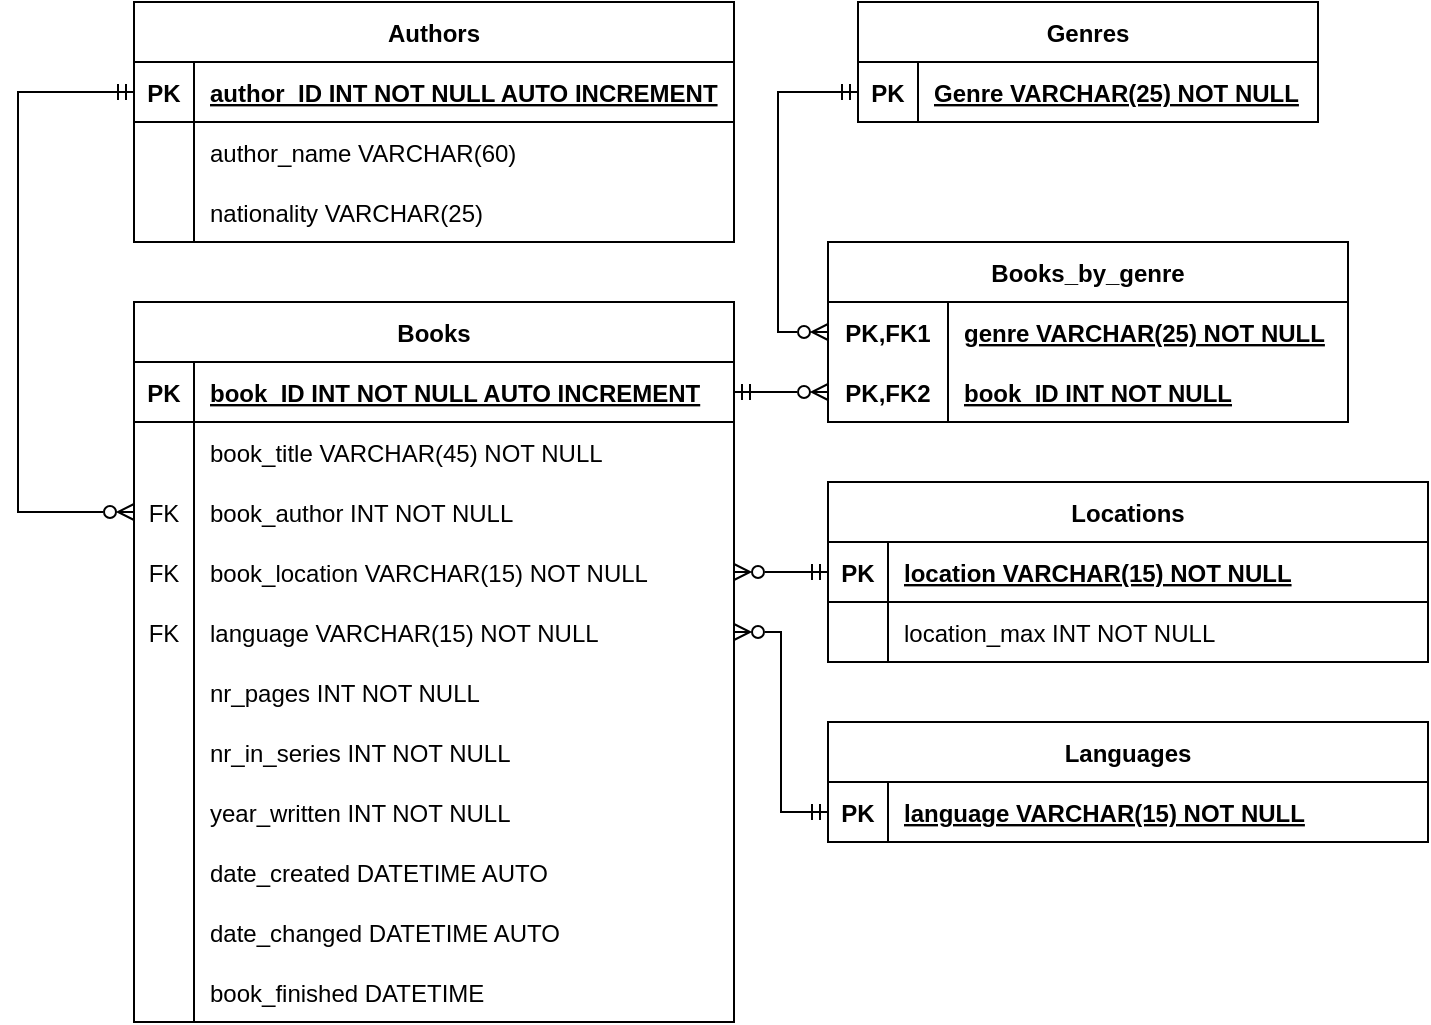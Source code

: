 <mxfile version="20.8.13" type="github">
  <diagram id="R2lEEEUBdFMjLlhIrx00" name="Page-1">
    <mxGraphModel dx="1761" dy="897" grid="1" gridSize="10" guides="1" tooltips="1" connect="1" arrows="1" fold="1" page="1" pageScale="1" pageWidth="850" pageHeight="1100" math="0" shadow="0" extFonts="Permanent Marker^https://fonts.googleapis.com/css?family=Permanent+Marker">
      <root>
        <mxCell id="0" />
        <mxCell id="1" parent="0" />
        <mxCell id="qAHoqrTDIaCA5IkLAsf8-14" value="Books" style="shape=table;startSize=30;container=1;collapsible=1;childLayout=tableLayout;fixedRows=1;rowLines=0;fontStyle=1;align=center;resizeLast=1;" parent="1" vertex="1">
          <mxGeometry x="158" y="390" width="300" height="360" as="geometry" />
        </mxCell>
        <mxCell id="qAHoqrTDIaCA5IkLAsf8-15" value="" style="shape=tableRow;horizontal=0;startSize=0;swimlaneHead=0;swimlaneBody=0;fillColor=none;collapsible=0;dropTarget=0;points=[[0,0.5],[1,0.5]];portConstraint=eastwest;top=0;left=0;right=0;bottom=1;" parent="qAHoqrTDIaCA5IkLAsf8-14" vertex="1">
          <mxGeometry y="30" width="300" height="30" as="geometry" />
        </mxCell>
        <mxCell id="qAHoqrTDIaCA5IkLAsf8-16" value="PK" style="shape=partialRectangle;connectable=0;fillColor=none;top=0;left=0;bottom=0;right=0;fontStyle=1;overflow=hidden;" parent="qAHoqrTDIaCA5IkLAsf8-15" vertex="1">
          <mxGeometry width="30" height="30" as="geometry">
            <mxRectangle width="30" height="30" as="alternateBounds" />
          </mxGeometry>
        </mxCell>
        <mxCell id="qAHoqrTDIaCA5IkLAsf8-17" value="book_ID INT NOT NULL AUTO INCREMENT" style="shape=partialRectangle;connectable=0;fillColor=none;top=0;left=0;bottom=0;right=0;align=left;spacingLeft=6;fontStyle=5;overflow=hidden;" parent="qAHoqrTDIaCA5IkLAsf8-15" vertex="1">
          <mxGeometry x="30" width="270" height="30" as="geometry">
            <mxRectangle width="270" height="30" as="alternateBounds" />
          </mxGeometry>
        </mxCell>
        <mxCell id="qAHoqrTDIaCA5IkLAsf8-18" value="" style="shape=tableRow;horizontal=0;startSize=0;swimlaneHead=0;swimlaneBody=0;fillColor=none;collapsible=0;dropTarget=0;points=[[0,0.5],[1,0.5]];portConstraint=eastwest;top=0;left=0;right=0;bottom=0;" parent="qAHoqrTDIaCA5IkLAsf8-14" vertex="1">
          <mxGeometry y="60" width="300" height="30" as="geometry" />
        </mxCell>
        <mxCell id="qAHoqrTDIaCA5IkLAsf8-19" value="" style="shape=partialRectangle;connectable=0;fillColor=none;top=0;left=0;bottom=0;right=0;editable=1;overflow=hidden;" parent="qAHoqrTDIaCA5IkLAsf8-18" vertex="1">
          <mxGeometry width="30" height="30" as="geometry">
            <mxRectangle width="30" height="30" as="alternateBounds" />
          </mxGeometry>
        </mxCell>
        <mxCell id="qAHoqrTDIaCA5IkLAsf8-20" value="book_title VARCHAR(45) NOT NULL" style="shape=partialRectangle;connectable=0;fillColor=none;top=0;left=0;bottom=0;right=0;align=left;spacingLeft=6;overflow=hidden;" parent="qAHoqrTDIaCA5IkLAsf8-18" vertex="1">
          <mxGeometry x="30" width="270" height="30" as="geometry">
            <mxRectangle width="270" height="30" as="alternateBounds" />
          </mxGeometry>
        </mxCell>
        <mxCell id="qAHoqrTDIaCA5IkLAsf8-21" value="" style="shape=tableRow;horizontal=0;startSize=0;swimlaneHead=0;swimlaneBody=0;fillColor=none;collapsible=0;dropTarget=0;points=[[0,0.5],[1,0.5]];portConstraint=eastwest;top=0;left=0;right=0;bottom=0;" parent="qAHoqrTDIaCA5IkLAsf8-14" vertex="1">
          <mxGeometry y="90" width="300" height="30" as="geometry" />
        </mxCell>
        <mxCell id="qAHoqrTDIaCA5IkLAsf8-22" value="FK" style="shape=partialRectangle;connectable=0;fillColor=none;top=0;left=0;bottom=0;right=0;editable=1;overflow=hidden;" parent="qAHoqrTDIaCA5IkLAsf8-21" vertex="1">
          <mxGeometry width="30" height="30" as="geometry">
            <mxRectangle width="30" height="30" as="alternateBounds" />
          </mxGeometry>
        </mxCell>
        <mxCell id="qAHoqrTDIaCA5IkLAsf8-23" value="book_author INT NOT NULL" style="shape=partialRectangle;connectable=0;fillColor=none;top=0;left=0;bottom=0;right=0;align=left;spacingLeft=6;overflow=hidden;" parent="qAHoqrTDIaCA5IkLAsf8-21" vertex="1">
          <mxGeometry x="30" width="270" height="30" as="geometry">
            <mxRectangle width="270" height="30" as="alternateBounds" />
          </mxGeometry>
        </mxCell>
        <mxCell id="qAHoqrTDIaCA5IkLAsf8-78" style="shape=tableRow;horizontal=0;startSize=0;swimlaneHead=0;swimlaneBody=0;fillColor=none;collapsible=0;dropTarget=0;points=[[0,0.5],[1,0.5]];portConstraint=eastwest;top=0;left=0;right=0;bottom=0;" parent="qAHoqrTDIaCA5IkLAsf8-14" vertex="1">
          <mxGeometry y="120" width="300" height="30" as="geometry" />
        </mxCell>
        <mxCell id="qAHoqrTDIaCA5IkLAsf8-79" value="FK" style="shape=partialRectangle;connectable=0;fillColor=none;top=0;left=0;bottom=0;right=0;editable=1;overflow=hidden;" parent="qAHoqrTDIaCA5IkLAsf8-78" vertex="1">
          <mxGeometry width="30" height="30" as="geometry">
            <mxRectangle width="30" height="30" as="alternateBounds" />
          </mxGeometry>
        </mxCell>
        <mxCell id="qAHoqrTDIaCA5IkLAsf8-80" value="book_location VARCHAR(15) NOT NULL" style="shape=partialRectangle;connectable=0;fillColor=none;top=0;left=0;bottom=0;right=0;align=left;spacingLeft=6;overflow=hidden;" parent="qAHoqrTDIaCA5IkLAsf8-78" vertex="1">
          <mxGeometry x="30" width="270" height="30" as="geometry">
            <mxRectangle width="270" height="30" as="alternateBounds" />
          </mxGeometry>
        </mxCell>
        <mxCell id="qAHoqrTDIaCA5IkLAsf8-37" style="shape=tableRow;horizontal=0;startSize=0;swimlaneHead=0;swimlaneBody=0;fillColor=none;collapsible=0;dropTarget=0;points=[[0,0.5],[1,0.5]];portConstraint=eastwest;top=0;left=0;right=0;bottom=0;" parent="qAHoqrTDIaCA5IkLAsf8-14" vertex="1">
          <mxGeometry y="150" width="300" height="30" as="geometry" />
        </mxCell>
        <mxCell id="qAHoqrTDIaCA5IkLAsf8-38" value="FK" style="shape=partialRectangle;connectable=0;fillColor=none;top=0;left=0;bottom=0;right=0;editable=1;overflow=hidden;" parent="qAHoqrTDIaCA5IkLAsf8-37" vertex="1">
          <mxGeometry width="30" height="30" as="geometry">
            <mxRectangle width="30" height="30" as="alternateBounds" />
          </mxGeometry>
        </mxCell>
        <mxCell id="qAHoqrTDIaCA5IkLAsf8-39" value="language VARCHAR(15) NOT NULL" style="shape=partialRectangle;connectable=0;fillColor=none;top=0;left=0;bottom=0;right=0;align=left;spacingLeft=6;overflow=hidden;" parent="qAHoqrTDIaCA5IkLAsf8-37" vertex="1">
          <mxGeometry x="30" width="270" height="30" as="geometry">
            <mxRectangle width="270" height="30" as="alternateBounds" />
          </mxGeometry>
        </mxCell>
        <mxCell id="qAHoqrTDIaCA5IkLAsf8-40" style="shape=tableRow;horizontal=0;startSize=0;swimlaneHead=0;swimlaneBody=0;fillColor=none;collapsible=0;dropTarget=0;points=[[0,0.5],[1,0.5]];portConstraint=eastwest;top=0;left=0;right=0;bottom=0;" parent="qAHoqrTDIaCA5IkLAsf8-14" vertex="1">
          <mxGeometry y="180" width="300" height="30" as="geometry" />
        </mxCell>
        <mxCell id="qAHoqrTDIaCA5IkLAsf8-41" style="shape=partialRectangle;connectable=0;fillColor=none;top=0;left=0;bottom=0;right=0;editable=1;overflow=hidden;" parent="qAHoqrTDIaCA5IkLAsf8-40" vertex="1">
          <mxGeometry width="30" height="30" as="geometry">
            <mxRectangle width="30" height="30" as="alternateBounds" />
          </mxGeometry>
        </mxCell>
        <mxCell id="qAHoqrTDIaCA5IkLAsf8-42" value="nr_pages INT NOT NULL" style="shape=partialRectangle;connectable=0;fillColor=none;top=0;left=0;bottom=0;right=0;align=left;spacingLeft=6;overflow=hidden;" parent="qAHoqrTDIaCA5IkLAsf8-40" vertex="1">
          <mxGeometry x="30" width="270" height="30" as="geometry">
            <mxRectangle width="270" height="30" as="alternateBounds" />
          </mxGeometry>
        </mxCell>
        <mxCell id="qAHoqrTDIaCA5IkLAsf8-97" style="shape=tableRow;horizontal=0;startSize=0;swimlaneHead=0;swimlaneBody=0;fillColor=none;collapsible=0;dropTarget=0;points=[[0,0.5],[1,0.5]];portConstraint=eastwest;top=0;left=0;right=0;bottom=0;" parent="qAHoqrTDIaCA5IkLAsf8-14" vertex="1">
          <mxGeometry y="210" width="300" height="30" as="geometry" />
        </mxCell>
        <mxCell id="qAHoqrTDIaCA5IkLAsf8-98" style="shape=partialRectangle;connectable=0;fillColor=none;top=0;left=0;bottom=0;right=0;editable=1;overflow=hidden;" parent="qAHoqrTDIaCA5IkLAsf8-97" vertex="1">
          <mxGeometry width="30" height="30" as="geometry">
            <mxRectangle width="30" height="30" as="alternateBounds" />
          </mxGeometry>
        </mxCell>
        <mxCell id="qAHoqrTDIaCA5IkLAsf8-99" value="nr_in_series INT NOT NULL" style="shape=partialRectangle;connectable=0;fillColor=none;top=0;left=0;bottom=0;right=0;align=left;spacingLeft=6;overflow=hidden;" parent="qAHoqrTDIaCA5IkLAsf8-97" vertex="1">
          <mxGeometry x="30" width="270" height="30" as="geometry">
            <mxRectangle width="270" height="30" as="alternateBounds" />
          </mxGeometry>
        </mxCell>
        <mxCell id="qAHoqrTDIaCA5IkLAsf8-100" style="shape=tableRow;horizontal=0;startSize=0;swimlaneHead=0;swimlaneBody=0;fillColor=none;collapsible=0;dropTarget=0;points=[[0,0.5],[1,0.5]];portConstraint=eastwest;top=0;left=0;right=0;bottom=0;" parent="qAHoqrTDIaCA5IkLAsf8-14" vertex="1">
          <mxGeometry y="240" width="300" height="30" as="geometry" />
        </mxCell>
        <mxCell id="qAHoqrTDIaCA5IkLAsf8-101" style="shape=partialRectangle;connectable=0;fillColor=none;top=0;left=0;bottom=0;right=0;editable=1;overflow=hidden;" parent="qAHoqrTDIaCA5IkLAsf8-100" vertex="1">
          <mxGeometry width="30" height="30" as="geometry">
            <mxRectangle width="30" height="30" as="alternateBounds" />
          </mxGeometry>
        </mxCell>
        <mxCell id="qAHoqrTDIaCA5IkLAsf8-102" value="year_written INT NOT NULL" style="shape=partialRectangle;connectable=0;fillColor=none;top=0;left=0;bottom=0;right=0;align=left;spacingLeft=6;overflow=hidden;" parent="qAHoqrTDIaCA5IkLAsf8-100" vertex="1">
          <mxGeometry x="30" width="270" height="30" as="geometry">
            <mxRectangle width="270" height="30" as="alternateBounds" />
          </mxGeometry>
        </mxCell>
        <mxCell id="-nzFTrkHCGxrSBfivQJ5-56" style="shape=tableRow;horizontal=0;startSize=0;swimlaneHead=0;swimlaneBody=0;fillColor=none;collapsible=0;dropTarget=0;points=[[0,0.5],[1,0.5]];portConstraint=eastwest;top=0;left=0;right=0;bottom=0;" vertex="1" parent="qAHoqrTDIaCA5IkLAsf8-14">
          <mxGeometry y="270" width="300" height="30" as="geometry" />
        </mxCell>
        <mxCell id="-nzFTrkHCGxrSBfivQJ5-57" style="shape=partialRectangle;connectable=0;fillColor=none;top=0;left=0;bottom=0;right=0;editable=1;overflow=hidden;" vertex="1" parent="-nzFTrkHCGxrSBfivQJ5-56">
          <mxGeometry width="30" height="30" as="geometry">
            <mxRectangle width="30" height="30" as="alternateBounds" />
          </mxGeometry>
        </mxCell>
        <mxCell id="-nzFTrkHCGxrSBfivQJ5-58" value="date_created DATETIME AUTO" style="shape=partialRectangle;connectable=0;fillColor=none;top=0;left=0;bottom=0;right=0;align=left;spacingLeft=6;overflow=hidden;" vertex="1" parent="-nzFTrkHCGxrSBfivQJ5-56">
          <mxGeometry x="30" width="270" height="30" as="geometry">
            <mxRectangle width="270" height="30" as="alternateBounds" />
          </mxGeometry>
        </mxCell>
        <mxCell id="-nzFTrkHCGxrSBfivQJ5-59" style="shape=tableRow;horizontal=0;startSize=0;swimlaneHead=0;swimlaneBody=0;fillColor=none;collapsible=0;dropTarget=0;points=[[0,0.5],[1,0.5]];portConstraint=eastwest;top=0;left=0;right=0;bottom=0;" vertex="1" parent="qAHoqrTDIaCA5IkLAsf8-14">
          <mxGeometry y="300" width="300" height="30" as="geometry" />
        </mxCell>
        <mxCell id="-nzFTrkHCGxrSBfivQJ5-60" style="shape=partialRectangle;connectable=0;fillColor=none;top=0;left=0;bottom=0;right=0;editable=1;overflow=hidden;" vertex="1" parent="-nzFTrkHCGxrSBfivQJ5-59">
          <mxGeometry width="30" height="30" as="geometry">
            <mxRectangle width="30" height="30" as="alternateBounds" />
          </mxGeometry>
        </mxCell>
        <mxCell id="-nzFTrkHCGxrSBfivQJ5-61" value="date_changed DATETIME AUTO" style="shape=partialRectangle;connectable=0;fillColor=none;top=0;left=0;bottom=0;right=0;align=left;spacingLeft=6;overflow=hidden;" vertex="1" parent="-nzFTrkHCGxrSBfivQJ5-59">
          <mxGeometry x="30" width="270" height="30" as="geometry">
            <mxRectangle width="270" height="30" as="alternateBounds" />
          </mxGeometry>
        </mxCell>
        <mxCell id="-nzFTrkHCGxrSBfivQJ5-62" style="shape=tableRow;horizontal=0;startSize=0;swimlaneHead=0;swimlaneBody=0;fillColor=none;collapsible=0;dropTarget=0;points=[[0,0.5],[1,0.5]];portConstraint=eastwest;top=0;left=0;right=0;bottom=0;" vertex="1" parent="qAHoqrTDIaCA5IkLAsf8-14">
          <mxGeometry y="330" width="300" height="30" as="geometry" />
        </mxCell>
        <mxCell id="-nzFTrkHCGxrSBfivQJ5-63" style="shape=partialRectangle;connectable=0;fillColor=none;top=0;left=0;bottom=0;right=0;editable=1;overflow=hidden;" vertex="1" parent="-nzFTrkHCGxrSBfivQJ5-62">
          <mxGeometry width="30" height="30" as="geometry">
            <mxRectangle width="30" height="30" as="alternateBounds" />
          </mxGeometry>
        </mxCell>
        <mxCell id="-nzFTrkHCGxrSBfivQJ5-64" value="book_finished DATETIME" style="shape=partialRectangle;connectable=0;fillColor=none;top=0;left=0;bottom=0;right=0;align=left;spacingLeft=6;overflow=hidden;" vertex="1" parent="-nzFTrkHCGxrSBfivQJ5-62">
          <mxGeometry x="30" width="270" height="30" as="geometry">
            <mxRectangle width="270" height="30" as="alternateBounds" />
          </mxGeometry>
        </mxCell>
        <mxCell id="qAHoqrTDIaCA5IkLAsf8-46" value="Authors" style="shape=table;startSize=30;container=1;collapsible=1;childLayout=tableLayout;fixedRows=1;rowLines=0;fontStyle=1;align=center;resizeLast=1;" parent="1" vertex="1">
          <mxGeometry x="158" y="240" width="300" height="120" as="geometry" />
        </mxCell>
        <mxCell id="qAHoqrTDIaCA5IkLAsf8-47" value="" style="shape=tableRow;horizontal=0;startSize=0;swimlaneHead=0;swimlaneBody=0;fillColor=none;collapsible=0;dropTarget=0;points=[[0,0.5],[1,0.5]];portConstraint=eastwest;top=0;left=0;right=0;bottom=1;" parent="qAHoqrTDIaCA5IkLAsf8-46" vertex="1">
          <mxGeometry y="30" width="300" height="30" as="geometry" />
        </mxCell>
        <mxCell id="qAHoqrTDIaCA5IkLAsf8-48" value="PK" style="shape=partialRectangle;connectable=0;fillColor=none;top=0;left=0;bottom=0;right=0;fontStyle=1;overflow=hidden;" parent="qAHoqrTDIaCA5IkLAsf8-47" vertex="1">
          <mxGeometry width="30" height="30" as="geometry">
            <mxRectangle width="30" height="30" as="alternateBounds" />
          </mxGeometry>
        </mxCell>
        <mxCell id="qAHoqrTDIaCA5IkLAsf8-49" value="author_ID INT NOT NULL AUTO INCREMENT" style="shape=partialRectangle;connectable=0;fillColor=none;top=0;left=0;bottom=0;right=0;align=left;spacingLeft=6;fontStyle=5;overflow=hidden;" parent="qAHoqrTDIaCA5IkLAsf8-47" vertex="1">
          <mxGeometry x="30" width="270" height="30" as="geometry">
            <mxRectangle width="270" height="30" as="alternateBounds" />
          </mxGeometry>
        </mxCell>
        <mxCell id="qAHoqrTDIaCA5IkLAsf8-50" value="" style="shape=tableRow;horizontal=0;startSize=0;swimlaneHead=0;swimlaneBody=0;fillColor=none;collapsible=0;dropTarget=0;points=[[0,0.5],[1,0.5]];portConstraint=eastwest;top=0;left=0;right=0;bottom=0;" parent="qAHoqrTDIaCA5IkLAsf8-46" vertex="1">
          <mxGeometry y="60" width="300" height="30" as="geometry" />
        </mxCell>
        <mxCell id="qAHoqrTDIaCA5IkLAsf8-51" value="" style="shape=partialRectangle;connectable=0;fillColor=none;top=0;left=0;bottom=0;right=0;editable=1;overflow=hidden;" parent="qAHoqrTDIaCA5IkLAsf8-50" vertex="1">
          <mxGeometry width="30" height="30" as="geometry">
            <mxRectangle width="30" height="30" as="alternateBounds" />
          </mxGeometry>
        </mxCell>
        <mxCell id="qAHoqrTDIaCA5IkLAsf8-52" value="author_name VARCHAR(60)" style="shape=partialRectangle;connectable=0;fillColor=none;top=0;left=0;bottom=0;right=0;align=left;spacingLeft=6;overflow=hidden;" parent="qAHoqrTDIaCA5IkLAsf8-50" vertex="1">
          <mxGeometry x="30" width="270" height="30" as="geometry">
            <mxRectangle width="270" height="30" as="alternateBounds" />
          </mxGeometry>
        </mxCell>
        <mxCell id="qAHoqrTDIaCA5IkLAsf8-53" value="" style="shape=tableRow;horizontal=0;startSize=0;swimlaneHead=0;swimlaneBody=0;fillColor=none;collapsible=0;dropTarget=0;points=[[0,0.5],[1,0.5]];portConstraint=eastwest;top=0;left=0;right=0;bottom=0;" parent="qAHoqrTDIaCA5IkLAsf8-46" vertex="1">
          <mxGeometry y="90" width="300" height="30" as="geometry" />
        </mxCell>
        <mxCell id="qAHoqrTDIaCA5IkLAsf8-54" value="" style="shape=partialRectangle;connectable=0;fillColor=none;top=0;left=0;bottom=0;right=0;editable=1;overflow=hidden;" parent="qAHoqrTDIaCA5IkLAsf8-53" vertex="1">
          <mxGeometry width="30" height="30" as="geometry">
            <mxRectangle width="30" height="30" as="alternateBounds" />
          </mxGeometry>
        </mxCell>
        <mxCell id="qAHoqrTDIaCA5IkLAsf8-55" value="nationality VARCHAR(25)" style="shape=partialRectangle;connectable=0;fillColor=none;top=0;left=0;bottom=0;right=0;align=left;spacingLeft=6;overflow=hidden;" parent="qAHoqrTDIaCA5IkLAsf8-53" vertex="1">
          <mxGeometry x="30" width="270" height="30" as="geometry">
            <mxRectangle width="270" height="30" as="alternateBounds" />
          </mxGeometry>
        </mxCell>
        <mxCell id="qAHoqrTDIaCA5IkLAsf8-65" value="Locations" style="shape=table;startSize=30;container=1;collapsible=1;childLayout=tableLayout;fixedRows=1;rowLines=0;fontStyle=1;align=center;resizeLast=1;" parent="1" vertex="1">
          <mxGeometry x="505" y="480" width="300" height="90" as="geometry" />
        </mxCell>
        <mxCell id="qAHoqrTDIaCA5IkLAsf8-66" value="" style="shape=tableRow;horizontal=0;startSize=0;swimlaneHead=0;swimlaneBody=0;fillColor=none;collapsible=0;dropTarget=0;points=[[0,0.5],[1,0.5]];portConstraint=eastwest;top=0;left=0;right=0;bottom=1;" parent="qAHoqrTDIaCA5IkLAsf8-65" vertex="1">
          <mxGeometry y="30" width="300" height="30" as="geometry" />
        </mxCell>
        <mxCell id="qAHoqrTDIaCA5IkLAsf8-67" value="PK" style="shape=partialRectangle;connectable=0;fillColor=none;top=0;left=0;bottom=0;right=0;fontStyle=1;overflow=hidden;" parent="qAHoqrTDIaCA5IkLAsf8-66" vertex="1">
          <mxGeometry width="30" height="30" as="geometry">
            <mxRectangle width="30" height="30" as="alternateBounds" />
          </mxGeometry>
        </mxCell>
        <mxCell id="qAHoqrTDIaCA5IkLAsf8-68" value="location VARCHAR(15) NOT NULL" style="shape=partialRectangle;connectable=0;fillColor=none;top=0;left=0;bottom=0;right=0;align=left;spacingLeft=6;fontStyle=5;overflow=hidden;" parent="qAHoqrTDIaCA5IkLAsf8-66" vertex="1">
          <mxGeometry x="30" width="270" height="30" as="geometry">
            <mxRectangle width="270" height="30" as="alternateBounds" />
          </mxGeometry>
        </mxCell>
        <mxCell id="qAHoqrTDIaCA5IkLAsf8-72" value="" style="shape=tableRow;horizontal=0;startSize=0;swimlaneHead=0;swimlaneBody=0;fillColor=none;collapsible=0;dropTarget=0;points=[[0,0.5],[1,0.5]];portConstraint=eastwest;top=0;left=0;right=0;bottom=0;" parent="qAHoqrTDIaCA5IkLAsf8-65" vertex="1">
          <mxGeometry y="60" width="300" height="30" as="geometry" />
        </mxCell>
        <mxCell id="qAHoqrTDIaCA5IkLAsf8-73" value="" style="shape=partialRectangle;connectable=0;fillColor=none;top=0;left=0;bottom=0;right=0;editable=1;overflow=hidden;" parent="qAHoqrTDIaCA5IkLAsf8-72" vertex="1">
          <mxGeometry width="30" height="30" as="geometry">
            <mxRectangle width="30" height="30" as="alternateBounds" />
          </mxGeometry>
        </mxCell>
        <mxCell id="qAHoqrTDIaCA5IkLAsf8-74" value="location_max INT NOT NULL" style="shape=partialRectangle;connectable=0;fillColor=none;top=0;left=0;bottom=0;right=0;align=left;spacingLeft=6;overflow=hidden;" parent="qAHoqrTDIaCA5IkLAsf8-72" vertex="1">
          <mxGeometry x="30" width="270" height="30" as="geometry">
            <mxRectangle width="270" height="30" as="alternateBounds" />
          </mxGeometry>
        </mxCell>
        <mxCell id="qAHoqrTDIaCA5IkLAsf8-105" style="edgeStyle=orthogonalEdgeStyle;rounded=0;orthogonalLoop=1;jettySize=auto;html=1;exitX=1;exitY=0.5;exitDx=0;exitDy=0;entryX=0;entryY=0.5;entryDx=0;entryDy=0;endArrow=ERmandOne;endFill=0;startArrow=ERzeroToMany;startFill=0;" parent="1" source="qAHoqrTDIaCA5IkLAsf8-78" target="qAHoqrTDIaCA5IkLAsf8-66" edge="1">
          <mxGeometry x="-0.103" y="120" relative="1" as="geometry">
            <mxPoint x="80" y="320" as="targetPoint" />
            <Array as="points">
              <mxPoint x="500" y="525" />
              <mxPoint x="500" y="525" />
            </Array>
            <mxPoint as="offset" />
          </mxGeometry>
        </mxCell>
        <mxCell id="qAHoqrTDIaCA5IkLAsf8-106" style="edgeStyle=orthogonalEdgeStyle;rounded=0;orthogonalLoop=1;jettySize=auto;html=1;exitX=0;exitY=0.5;exitDx=0;exitDy=0;startArrow=ERzeroToMany;startFill=0;endArrow=ERmandOne;endFill=0;entryX=0;entryY=0.5;entryDx=0;entryDy=0;" parent="1" source="qAHoqrTDIaCA5IkLAsf8-21" target="qAHoqrTDIaCA5IkLAsf8-47" edge="1">
          <mxGeometry relative="1" as="geometry">
            <mxPoint x="510" y="320" as="targetPoint" />
            <Array as="points">
              <mxPoint x="100" y="495" />
              <mxPoint x="100" y="285" />
            </Array>
          </mxGeometry>
        </mxCell>
        <mxCell id="-nzFTrkHCGxrSBfivQJ5-16" style="edgeStyle=orthogonalEdgeStyle;rounded=0;orthogonalLoop=1;jettySize=auto;html=1;exitX=0;exitY=0.75;exitDx=0;exitDy=0;entryX=1;entryY=0.5;entryDx=0;entryDy=0;startArrow=ERmandOne;startFill=0;endArrow=ERzeroToMany;endFill=0;" edge="1" parent="1" source="-nzFTrkHCGxrSBfivQJ5-3" target="qAHoqrTDIaCA5IkLAsf8-37">
          <mxGeometry relative="1" as="geometry" />
        </mxCell>
        <mxCell id="-nzFTrkHCGxrSBfivQJ5-3" value="Languages" style="shape=table;startSize=30;container=1;collapsible=1;childLayout=tableLayout;fixedRows=1;rowLines=0;fontStyle=1;align=center;resizeLast=1;" vertex="1" parent="1">
          <mxGeometry x="505" y="600" width="300" height="60" as="geometry" />
        </mxCell>
        <mxCell id="-nzFTrkHCGxrSBfivQJ5-4" value="" style="shape=tableRow;horizontal=0;startSize=0;swimlaneHead=0;swimlaneBody=0;fillColor=none;collapsible=0;dropTarget=0;points=[[0,0.5],[1,0.5]];portConstraint=eastwest;top=0;left=0;right=0;bottom=1;" vertex="1" parent="-nzFTrkHCGxrSBfivQJ5-3">
          <mxGeometry y="30" width="300" height="30" as="geometry" />
        </mxCell>
        <mxCell id="-nzFTrkHCGxrSBfivQJ5-5" value="PK" style="shape=partialRectangle;connectable=0;fillColor=none;top=0;left=0;bottom=0;right=0;fontStyle=1;overflow=hidden;" vertex="1" parent="-nzFTrkHCGxrSBfivQJ5-4">
          <mxGeometry width="30" height="30" as="geometry">
            <mxRectangle width="30" height="30" as="alternateBounds" />
          </mxGeometry>
        </mxCell>
        <mxCell id="-nzFTrkHCGxrSBfivQJ5-6" value="language VARCHAR(15) NOT NULL" style="shape=partialRectangle;connectable=0;fillColor=none;top=0;left=0;bottom=0;right=0;align=left;spacingLeft=6;fontStyle=5;overflow=hidden;" vertex="1" parent="-nzFTrkHCGxrSBfivQJ5-4">
          <mxGeometry x="30" width="270" height="30" as="geometry">
            <mxRectangle width="270" height="30" as="alternateBounds" />
          </mxGeometry>
        </mxCell>
        <mxCell id="-nzFTrkHCGxrSBfivQJ5-17" value="Genres" style="shape=table;startSize=30;container=1;collapsible=1;childLayout=tableLayout;fixedRows=1;rowLines=0;fontStyle=1;align=center;resizeLast=1;" vertex="1" parent="1">
          <mxGeometry x="520" y="240" width="230" height="60" as="geometry" />
        </mxCell>
        <mxCell id="-nzFTrkHCGxrSBfivQJ5-18" value="" style="shape=tableRow;horizontal=0;startSize=0;swimlaneHead=0;swimlaneBody=0;fillColor=none;collapsible=0;dropTarget=0;points=[[0,0.5],[1,0.5]];portConstraint=eastwest;top=0;left=0;right=0;bottom=1;" vertex="1" parent="-nzFTrkHCGxrSBfivQJ5-17">
          <mxGeometry y="30" width="230" height="30" as="geometry" />
        </mxCell>
        <mxCell id="-nzFTrkHCGxrSBfivQJ5-19" value="PK" style="shape=partialRectangle;connectable=0;fillColor=none;top=0;left=0;bottom=0;right=0;fontStyle=1;overflow=hidden;" vertex="1" parent="-nzFTrkHCGxrSBfivQJ5-18">
          <mxGeometry width="30" height="30" as="geometry">
            <mxRectangle width="30" height="30" as="alternateBounds" />
          </mxGeometry>
        </mxCell>
        <mxCell id="-nzFTrkHCGxrSBfivQJ5-20" value="Genre VARCHAR(25) NOT NULL" style="shape=partialRectangle;connectable=0;fillColor=none;top=0;left=0;bottom=0;right=0;align=left;spacingLeft=6;fontStyle=5;overflow=hidden;" vertex="1" parent="-nzFTrkHCGxrSBfivQJ5-18">
          <mxGeometry x="30" width="200" height="30" as="geometry">
            <mxRectangle width="200" height="30" as="alternateBounds" />
          </mxGeometry>
        </mxCell>
        <mxCell id="-nzFTrkHCGxrSBfivQJ5-43" value="Books_by_genre" style="shape=table;startSize=30;container=1;collapsible=1;childLayout=tableLayout;fixedRows=1;rowLines=0;fontStyle=1;align=center;resizeLast=1;" vertex="1" parent="1">
          <mxGeometry x="505" y="360" width="260" height="90" as="geometry" />
        </mxCell>
        <mxCell id="-nzFTrkHCGxrSBfivQJ5-44" value="" style="shape=tableRow;horizontal=0;startSize=0;swimlaneHead=0;swimlaneBody=0;fillColor=none;collapsible=0;dropTarget=0;points=[[0,0.5],[1,0.5]];portConstraint=eastwest;top=0;left=0;right=0;bottom=0;" vertex="1" parent="-nzFTrkHCGxrSBfivQJ5-43">
          <mxGeometry y="30" width="260" height="30" as="geometry" />
        </mxCell>
        <mxCell id="-nzFTrkHCGxrSBfivQJ5-45" value="PK,FK1" style="shape=partialRectangle;connectable=0;fillColor=none;top=0;left=0;bottom=0;right=0;fontStyle=1;overflow=hidden;" vertex="1" parent="-nzFTrkHCGxrSBfivQJ5-44">
          <mxGeometry width="60" height="30" as="geometry">
            <mxRectangle width="60" height="30" as="alternateBounds" />
          </mxGeometry>
        </mxCell>
        <mxCell id="-nzFTrkHCGxrSBfivQJ5-46" value="genre VARCHAR(25) NOT NULL" style="shape=partialRectangle;connectable=0;fillColor=none;top=0;left=0;bottom=0;right=0;align=left;spacingLeft=6;fontStyle=5;overflow=hidden;" vertex="1" parent="-nzFTrkHCGxrSBfivQJ5-44">
          <mxGeometry x="60" width="200" height="30" as="geometry">
            <mxRectangle width="200" height="30" as="alternateBounds" />
          </mxGeometry>
        </mxCell>
        <mxCell id="-nzFTrkHCGxrSBfivQJ5-47" value="" style="shape=tableRow;horizontal=0;startSize=0;swimlaneHead=0;swimlaneBody=0;fillColor=none;collapsible=0;dropTarget=0;points=[[0,0.5],[1,0.5]];portConstraint=eastwest;top=0;left=0;right=0;bottom=1;" vertex="1" parent="-nzFTrkHCGxrSBfivQJ5-43">
          <mxGeometry y="60" width="260" height="30" as="geometry" />
        </mxCell>
        <mxCell id="-nzFTrkHCGxrSBfivQJ5-48" value="PK,FK2" style="shape=partialRectangle;connectable=0;fillColor=none;top=0;left=0;bottom=0;right=0;fontStyle=1;overflow=hidden;" vertex="1" parent="-nzFTrkHCGxrSBfivQJ5-47">
          <mxGeometry width="60" height="30" as="geometry">
            <mxRectangle width="60" height="30" as="alternateBounds" />
          </mxGeometry>
        </mxCell>
        <mxCell id="-nzFTrkHCGxrSBfivQJ5-49" value="book_ID INT NOT NULL" style="shape=partialRectangle;connectable=0;fillColor=none;top=0;left=0;bottom=0;right=0;align=left;spacingLeft=6;fontStyle=5;overflow=hidden;" vertex="1" parent="-nzFTrkHCGxrSBfivQJ5-47">
          <mxGeometry x="60" width="200" height="30" as="geometry">
            <mxRectangle width="200" height="30" as="alternateBounds" />
          </mxGeometry>
        </mxCell>
        <mxCell id="-nzFTrkHCGxrSBfivQJ5-65" style="edgeStyle=orthogonalEdgeStyle;rounded=0;orthogonalLoop=1;jettySize=auto;html=1;exitX=1;exitY=0.5;exitDx=0;exitDy=0;entryX=0;entryY=0.5;entryDx=0;entryDy=0;startArrow=ERmandOne;startFill=0;endArrow=ERzeroToMany;endFill=0;" edge="1" parent="1" source="qAHoqrTDIaCA5IkLAsf8-15" target="-nzFTrkHCGxrSBfivQJ5-47">
          <mxGeometry relative="1" as="geometry" />
        </mxCell>
        <mxCell id="-nzFTrkHCGxrSBfivQJ5-66" style="edgeStyle=orthogonalEdgeStyle;rounded=0;orthogonalLoop=1;jettySize=auto;html=1;exitX=0;exitY=0.5;exitDx=0;exitDy=0;entryX=0;entryY=0.5;entryDx=0;entryDy=0;startArrow=ERmandOne;startFill=0;endArrow=ERzeroToMany;endFill=0;" edge="1" parent="1" source="-nzFTrkHCGxrSBfivQJ5-18" target="-nzFTrkHCGxrSBfivQJ5-44">
          <mxGeometry relative="1" as="geometry">
            <Array as="points">
              <mxPoint x="480" y="285" />
              <mxPoint x="480" y="405" />
            </Array>
          </mxGeometry>
        </mxCell>
      </root>
    </mxGraphModel>
  </diagram>
</mxfile>
